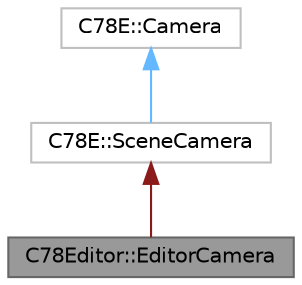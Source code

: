 digraph "C78Editor::EditorCamera"
{
 // LATEX_PDF_SIZE
  bgcolor="transparent";
  edge [fontname=Helvetica,fontsize=10,labelfontname=Helvetica,labelfontsize=10];
  node [fontname=Helvetica,fontsize=10,shape=box,height=0.2,width=0.4];
  Node1 [id="Node000001",label="C78Editor::EditorCamera",height=0.2,width=0.4,color="gray40", fillcolor="grey60", style="filled", fontcolor="black",tooltip=" "];
  Node2 -> Node1 [id="edge1_Node000001_Node000002",dir="back",color="firebrick4",style="solid",tooltip=" "];
  Node2 [id="Node000002",label="C78E::SceneCamera",height=0.2,width=0.4,color="grey75", fillcolor="white", style="filled",URL="$dd/d25/class_c78_e_1_1_scene_camera.html",tooltip=" "];
  Node3 -> Node2 [id="edge2_Node000002_Node000003",dir="back",color="steelblue1",style="solid",tooltip=" "];
  Node3 [id="Node000003",label="C78E::Camera",height=0.2,width=0.4,color="grey75", fillcolor="white", style="filled",URL="$d8/dbc/class_c78_e_1_1_camera.html",tooltip=" "];
}
